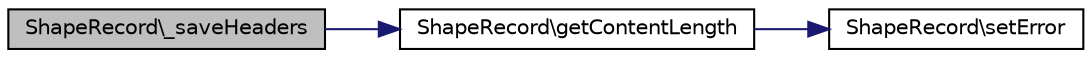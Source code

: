 digraph G
{
  edge [fontname="Helvetica",fontsize="10",labelfontname="Helvetica",labelfontsize="10"];
  node [fontname="Helvetica",fontsize="10",shape=record];
  rankdir="LR";
  Node1 [label="ShapeRecord\\_saveHeaders",height=0.2,width=0.4,color="black", fillcolor="grey75", style="filled" fontcolor="black"];
  Node1 -> Node2 [color="midnightblue",fontsize="10",style="solid",fontname="Helvetica"];
  Node2 [label="ShapeRecord\\getContentLength",height=0.2,width=0.4,color="black", fillcolor="white", style="filled",URL="$classShapeRecord.html#a5f4865f74b6cba84c635637b8acc1c03"];
  Node2 -> Node3 [color="midnightblue",fontsize="10",style="solid",fontname="Helvetica"];
  Node3 [label="ShapeRecord\\setError",height=0.2,width=0.4,color="black", fillcolor="white", style="filled",URL="$classShapeRecord.html#a09c8440f473a2d02fd3d0d8004cfc7e7"];
}
